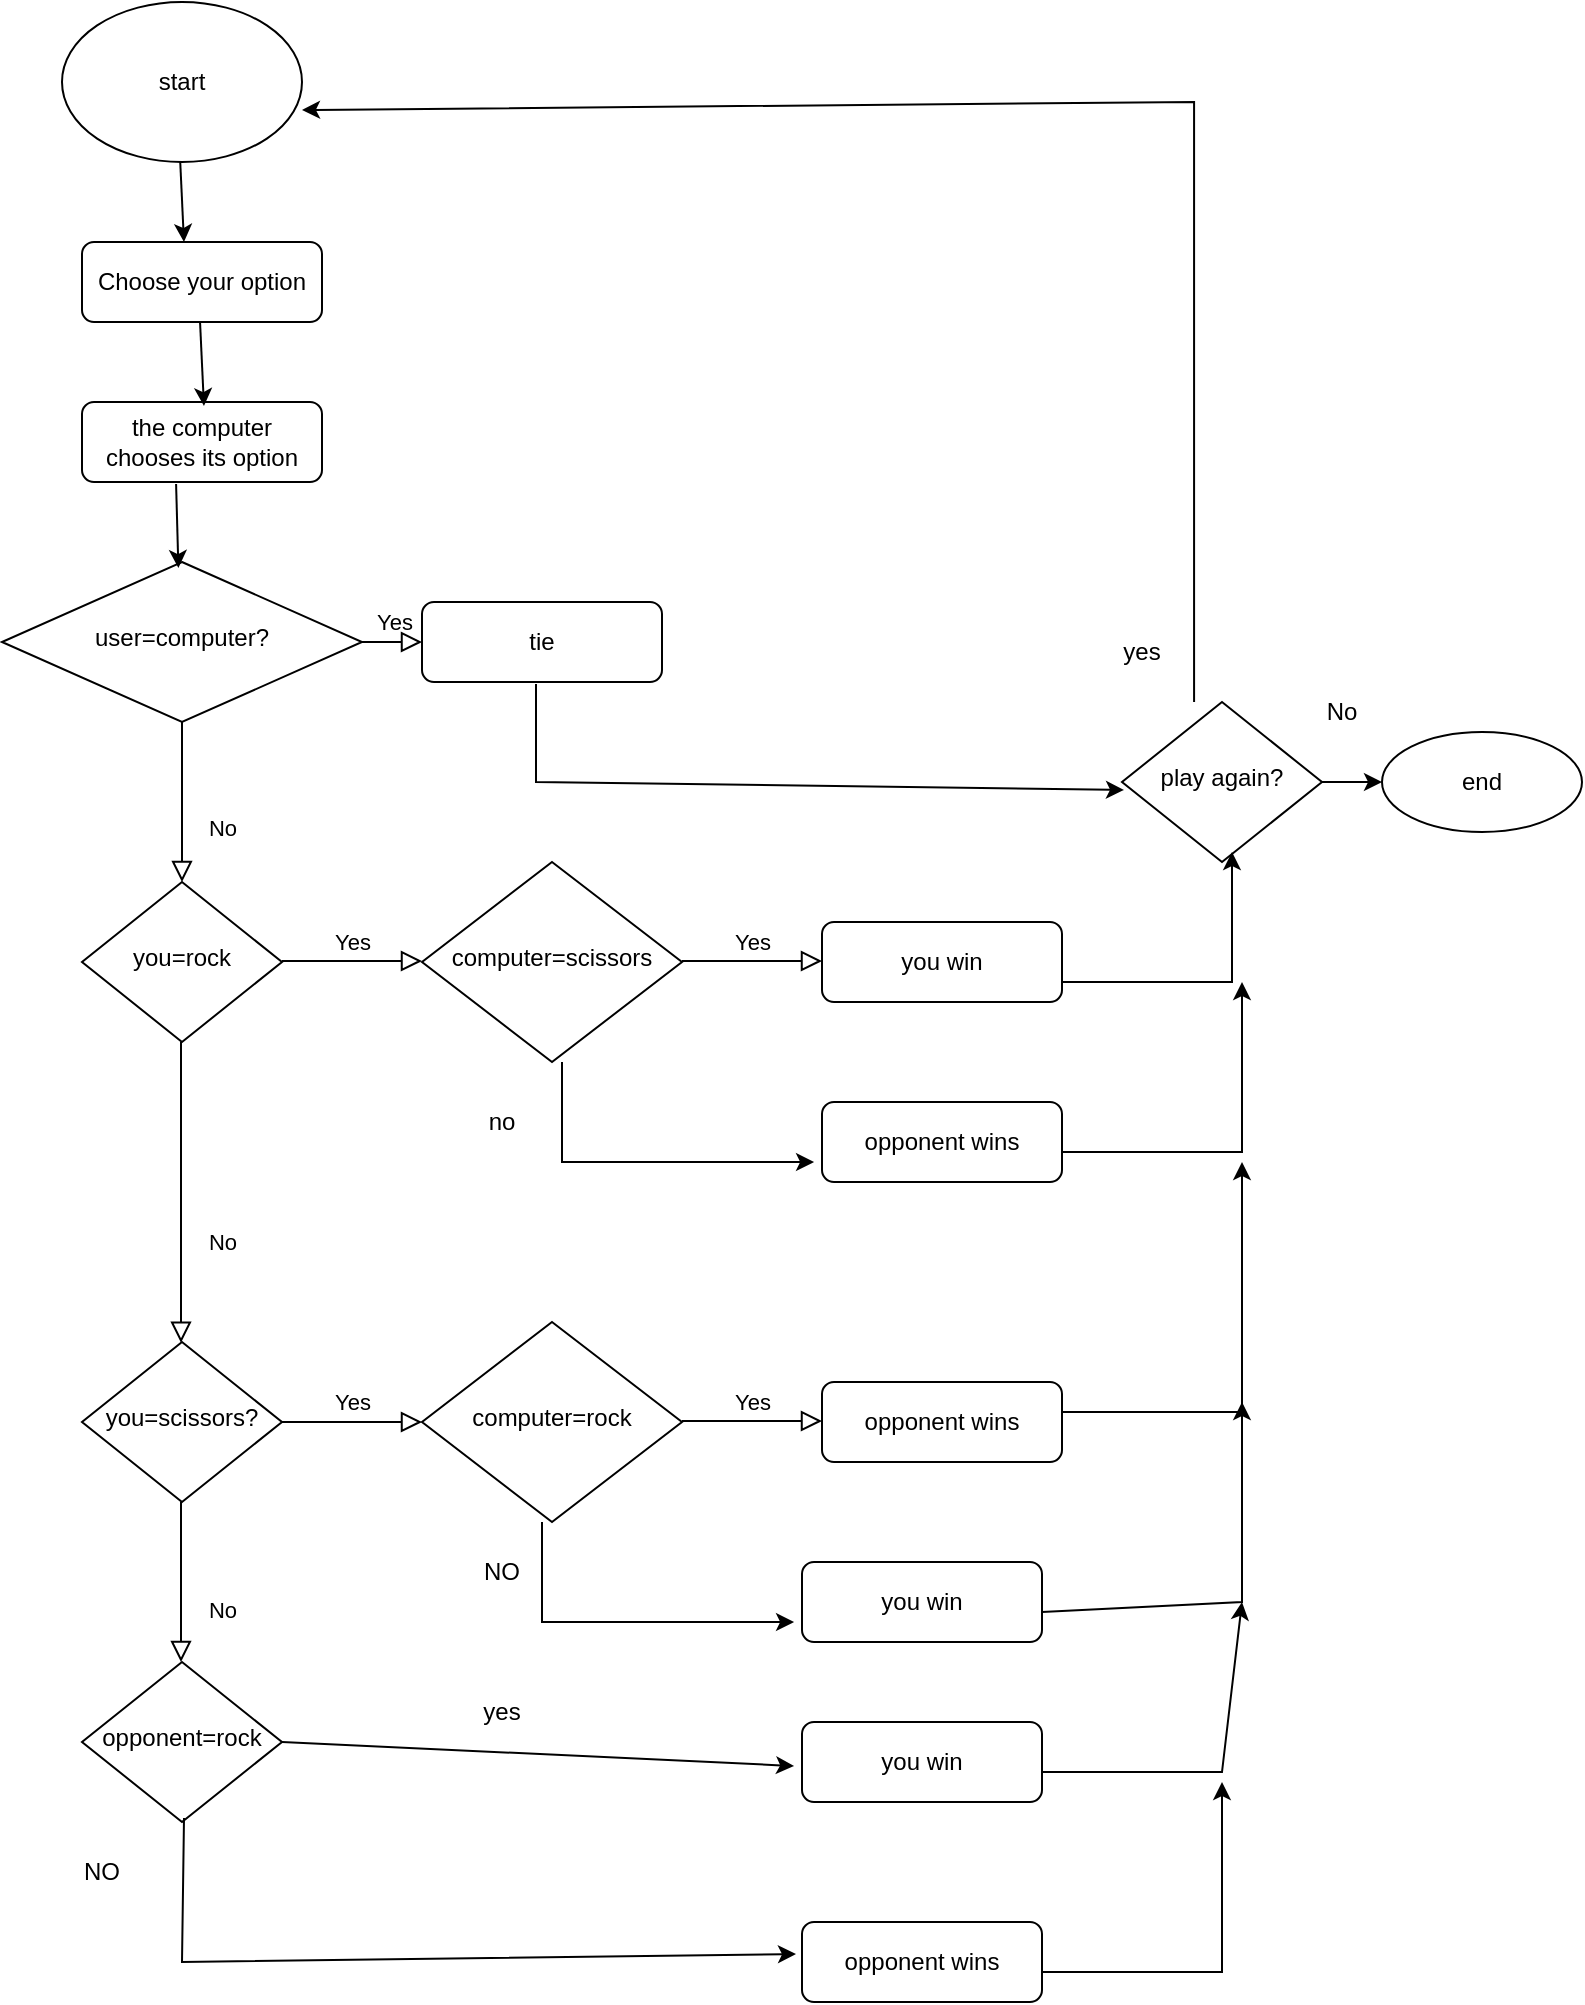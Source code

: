 <mxfile version="17.4.5" type="device"><diagram id="C5RBs43oDa-KdzZeNtuy" name="Page-1"><mxGraphModel dx="1422" dy="754" grid="1" gridSize="10" guides="1" tooltips="1" connect="0" arrows="1" fold="1" page="1" pageScale="1" pageWidth="827" pageHeight="1169" math="0" shadow="0"><root><mxCell id="WIyWlLk6GJQsqaUBKTNV-0"/><mxCell id="WIyWlLk6GJQsqaUBKTNV-1" parent="WIyWlLk6GJQsqaUBKTNV-0"/><mxCell id="WIyWlLk6GJQsqaUBKTNV-8" value="No" style="rounded=0;html=1;jettySize=auto;orthogonalLoop=1;fontSize=11;endArrow=block;endFill=0;endSize=8;strokeWidth=1;shadow=0;labelBackgroundColor=none;edgeStyle=orthogonalEdgeStyle;" parent="WIyWlLk6GJQsqaUBKTNV-1" source="WIyWlLk6GJQsqaUBKTNV-10" edge="1"><mxGeometry x="0.333" y="20" relative="1" as="geometry"><mxPoint as="offset"/><mxPoint x="100" y="480" as="targetPoint"/></mxGeometry></mxCell><mxCell id="WIyWlLk6GJQsqaUBKTNV-9" value="Yes" style="edgeStyle=orthogonalEdgeStyle;rounded=0;html=1;jettySize=auto;orthogonalLoop=1;fontSize=11;endArrow=block;endFill=0;endSize=8;strokeWidth=1;shadow=0;labelBackgroundColor=none;" parent="WIyWlLk6GJQsqaUBKTNV-1" source="WIyWlLk6GJQsqaUBKTNV-10" edge="1"><mxGeometry y="10" relative="1" as="geometry"><mxPoint as="offset"/><mxPoint x="220" y="360" as="targetPoint"/></mxGeometry></mxCell><mxCell id="WIyWlLk6GJQsqaUBKTNV-10" value="user=computer?" style="rhombus;whiteSpace=wrap;html=1;shadow=0;fontFamily=Helvetica;fontSize=12;align=center;strokeWidth=1;spacing=6;spacingTop=-4;" parent="WIyWlLk6GJQsqaUBKTNV-1" vertex="1"><mxGeometry x="10" y="320" width="180" height="80" as="geometry"/></mxCell><mxCell id="YbFul8iF4Jmx3LazyEIa-0" value="Choose your option" style="rounded=1;whiteSpace=wrap;html=1;fontSize=12;glass=0;strokeWidth=1;shadow=0;" vertex="1" parent="WIyWlLk6GJQsqaUBKTNV-1"><mxGeometry x="50" y="160" width="120" height="40" as="geometry"/></mxCell><mxCell id="YbFul8iF4Jmx3LazyEIa-1" value="the computer chooses its option" style="rounded=1;whiteSpace=wrap;html=1;fontSize=12;glass=0;strokeWidth=1;shadow=0;" vertex="1" parent="WIyWlLk6GJQsqaUBKTNV-1"><mxGeometry x="50" y="240" width="120" height="40" as="geometry"/></mxCell><mxCell id="YbFul8iF4Jmx3LazyEIa-2" value="you=rock" style="rhombus;whiteSpace=wrap;html=1;shadow=0;fontFamily=Helvetica;fontSize=12;align=center;strokeWidth=1;spacing=6;spacingTop=-4;" vertex="1" parent="WIyWlLk6GJQsqaUBKTNV-1"><mxGeometry x="50" y="480" width="100" height="80" as="geometry"/></mxCell><mxCell id="YbFul8iF4Jmx3LazyEIa-3" value="Yes" style="edgeStyle=orthogonalEdgeStyle;rounded=0;html=1;jettySize=auto;orthogonalLoop=1;fontSize=11;endArrow=block;endFill=0;endSize=8;strokeWidth=1;shadow=0;labelBackgroundColor=none;" edge="1" parent="WIyWlLk6GJQsqaUBKTNV-1"><mxGeometry y="10" relative="1" as="geometry"><mxPoint as="offset"/><mxPoint x="150" y="519.5" as="sourcePoint"/><mxPoint x="220" y="519.5" as="targetPoint"/></mxGeometry></mxCell><mxCell id="YbFul8iF4Jmx3LazyEIa-4" value="No" style="rounded=0;html=1;jettySize=auto;orthogonalLoop=1;fontSize=11;endArrow=block;endFill=0;endSize=8;strokeWidth=1;shadow=0;labelBackgroundColor=none;edgeStyle=orthogonalEdgeStyle;" edge="1" parent="WIyWlLk6GJQsqaUBKTNV-1" target="YbFul8iF4Jmx3LazyEIa-12"><mxGeometry x="0.333" y="20" relative="1" as="geometry"><mxPoint as="offset"/><mxPoint x="99.5" y="560" as="sourcePoint"/><mxPoint x="99.5" y="640" as="targetPoint"/></mxGeometry></mxCell><mxCell id="YbFul8iF4Jmx3LazyEIa-5" value="computer=scissors" style="rhombus;whiteSpace=wrap;html=1;shadow=0;fontFamily=Helvetica;fontSize=12;align=center;strokeWidth=1;spacing=6;spacingTop=-4;" vertex="1" parent="WIyWlLk6GJQsqaUBKTNV-1"><mxGeometry x="220" y="470" width="130" height="100" as="geometry"/></mxCell><mxCell id="YbFul8iF4Jmx3LazyEIa-6" value="Yes" style="edgeStyle=orthogonalEdgeStyle;rounded=0;html=1;jettySize=auto;orthogonalLoop=1;fontSize=11;endArrow=block;endFill=0;endSize=8;strokeWidth=1;shadow=0;labelBackgroundColor=none;" edge="1" parent="WIyWlLk6GJQsqaUBKTNV-1"><mxGeometry y="10" relative="1" as="geometry"><mxPoint as="offset"/><mxPoint x="350" y="519.5" as="sourcePoint"/><mxPoint x="420" y="519.5" as="targetPoint"/></mxGeometry></mxCell><mxCell id="YbFul8iF4Jmx3LazyEIa-10" value="opponent wins" style="rounded=1;whiteSpace=wrap;html=1;fontSize=12;glass=0;strokeWidth=1;shadow=0;" vertex="1" parent="WIyWlLk6GJQsqaUBKTNV-1"><mxGeometry x="420" y="590" width="120" height="40" as="geometry"/></mxCell><mxCell id="YbFul8iF4Jmx3LazyEIa-11" value="you win" style="rounded=1;whiteSpace=wrap;html=1;fontSize=12;glass=0;strokeWidth=1;shadow=0;" vertex="1" parent="WIyWlLk6GJQsqaUBKTNV-1"><mxGeometry x="420" y="500" width="120" height="40" as="geometry"/></mxCell><mxCell id="YbFul8iF4Jmx3LazyEIa-12" value="you=scissors?" style="rhombus;whiteSpace=wrap;html=1;shadow=0;fontFamily=Helvetica;fontSize=12;align=center;strokeWidth=1;spacing=6;spacingTop=-4;" vertex="1" parent="WIyWlLk6GJQsqaUBKTNV-1"><mxGeometry x="50" y="710" width="100" height="80" as="geometry"/></mxCell><mxCell id="YbFul8iF4Jmx3LazyEIa-13" value="Yes" style="edgeStyle=orthogonalEdgeStyle;rounded=0;html=1;jettySize=auto;orthogonalLoop=1;fontSize=11;endArrow=block;endFill=0;endSize=8;strokeWidth=1;shadow=0;labelBackgroundColor=none;" edge="1" parent="WIyWlLk6GJQsqaUBKTNV-1"><mxGeometry y="10" relative="1" as="geometry"><mxPoint as="offset"/><mxPoint x="150" y="750" as="sourcePoint"/><mxPoint x="220" y="750" as="targetPoint"/></mxGeometry></mxCell><mxCell id="YbFul8iF4Jmx3LazyEIa-14" value="No" style="rounded=0;html=1;jettySize=auto;orthogonalLoop=1;fontSize=11;endArrow=block;endFill=0;endSize=8;strokeWidth=1;shadow=0;labelBackgroundColor=none;edgeStyle=orthogonalEdgeStyle;" edge="1" parent="WIyWlLk6GJQsqaUBKTNV-1"><mxGeometry x="0.333" y="20" relative="1" as="geometry"><mxPoint as="offset"/><mxPoint x="99.5" y="790" as="sourcePoint"/><mxPoint x="99.5" y="870" as="targetPoint"/></mxGeometry></mxCell><mxCell id="YbFul8iF4Jmx3LazyEIa-15" value="computer=rock" style="rhombus;whiteSpace=wrap;html=1;shadow=0;fontFamily=Helvetica;fontSize=12;align=center;strokeWidth=1;spacing=6;spacingTop=-4;" vertex="1" parent="WIyWlLk6GJQsqaUBKTNV-1"><mxGeometry x="220" y="700" width="130" height="100" as="geometry"/></mxCell><mxCell id="YbFul8iF4Jmx3LazyEIa-25" value="opponent=rock" style="rhombus;whiteSpace=wrap;html=1;shadow=0;fontFamily=Helvetica;fontSize=12;align=center;strokeWidth=1;spacing=6;spacingTop=-4;" vertex="1" parent="WIyWlLk6GJQsqaUBKTNV-1"><mxGeometry x="50" y="870" width="100" height="80" as="geometry"/></mxCell><mxCell id="YbFul8iF4Jmx3LazyEIa-32" value="" style="endArrow=classic;html=1;rounded=0;exitX=0.51;exitY=0.975;exitDx=0;exitDy=0;exitPerimeter=0;entryX=-0.025;entryY=0.4;entryDx=0;entryDy=0;entryPerimeter=0;" edge="1" parent="WIyWlLk6GJQsqaUBKTNV-1" source="YbFul8iF4Jmx3LazyEIa-25" target="YbFul8iF4Jmx3LazyEIa-51"><mxGeometry width="50" height="50" relative="1" as="geometry"><mxPoint x="110" y="990" as="sourcePoint"/><mxPoint x="100" y="1020" as="targetPoint"/><Array as="points"><mxPoint x="100" y="1020"/></Array></mxGeometry></mxCell><mxCell id="YbFul8iF4Jmx3LazyEIa-34" value="NO" style="text;html=1;strokeColor=none;fillColor=none;align=center;verticalAlign=middle;whiteSpace=wrap;rounded=0;" vertex="1" parent="WIyWlLk6GJQsqaUBKTNV-1"><mxGeometry x="30" y="960" width="60" height="30" as="geometry"/></mxCell><mxCell id="YbFul8iF4Jmx3LazyEIa-35" value="" style="endArrow=classic;html=1;rounded=0;exitX=0.392;exitY=1.025;exitDx=0;exitDy=0;exitPerimeter=0;entryX=0.49;entryY=0.038;entryDx=0;entryDy=0;entryPerimeter=0;" edge="1" parent="WIyWlLk6GJQsqaUBKTNV-1" source="YbFul8iF4Jmx3LazyEIa-1" target="WIyWlLk6GJQsqaUBKTNV-10"><mxGeometry width="50" height="50" relative="1" as="geometry"><mxPoint x="190" y="320" as="sourcePoint"/><mxPoint x="240" y="270" as="targetPoint"/></mxGeometry></mxCell><mxCell id="YbFul8iF4Jmx3LazyEIa-36" value="" style="endArrow=classic;html=1;rounded=0;exitX=0.392;exitY=1.025;exitDx=0;exitDy=0;exitPerimeter=0;entryX=0.49;entryY=0.038;entryDx=0;entryDy=0;entryPerimeter=0;" edge="1" parent="WIyWlLk6GJQsqaUBKTNV-1"><mxGeometry width="50" height="50" relative="1" as="geometry"><mxPoint x="99.02" y="117.96" as="sourcePoint"/><mxPoint x="100.98" y="160.0" as="targetPoint"/></mxGeometry></mxCell><mxCell id="YbFul8iF4Jmx3LazyEIa-37" value="" style="endArrow=classic;html=1;rounded=0;exitX=0.392;exitY=1.025;exitDx=0;exitDy=0;exitPerimeter=0;entryX=0.49;entryY=0.038;entryDx=0;entryDy=0;entryPerimeter=0;" edge="1" parent="WIyWlLk6GJQsqaUBKTNV-1"><mxGeometry width="50" height="50" relative="1" as="geometry"><mxPoint x="109.02" y="200" as="sourcePoint"/><mxPoint x="110.98" y="242.04" as="targetPoint"/></mxGeometry></mxCell><mxCell id="YbFul8iF4Jmx3LazyEIa-38" value="tie" style="rounded=1;whiteSpace=wrap;html=1;fontSize=12;glass=0;strokeWidth=1;shadow=0;" vertex="1" parent="WIyWlLk6GJQsqaUBKTNV-1"><mxGeometry x="220" y="340" width="120" height="40" as="geometry"/></mxCell><mxCell id="YbFul8iF4Jmx3LazyEIa-39" value="play again?" style="rhombus;whiteSpace=wrap;html=1;shadow=0;fontFamily=Helvetica;fontSize=12;align=center;strokeWidth=1;spacing=6;spacingTop=-4;" vertex="1" parent="WIyWlLk6GJQsqaUBKTNV-1"><mxGeometry x="570" y="390" width="100" height="80" as="geometry"/></mxCell><mxCell id="YbFul8iF4Jmx3LazyEIa-40" value="" style="endArrow=classic;html=1;rounded=0;entryX=0.01;entryY=0.55;entryDx=0;entryDy=0;entryPerimeter=0;exitX=0.475;exitY=1.025;exitDx=0;exitDy=0;exitPerimeter=0;" edge="1" parent="WIyWlLk6GJQsqaUBKTNV-1" source="YbFul8iF4Jmx3LazyEIa-38" target="YbFul8iF4Jmx3LazyEIa-39"><mxGeometry width="50" height="50" relative="1" as="geometry"><mxPoint x="340" y="360" as="sourcePoint"/><mxPoint x="390" y="310" as="targetPoint"/><Array as="points"><mxPoint x="277" y="430"/></Array></mxGeometry></mxCell><mxCell id="YbFul8iF4Jmx3LazyEIa-41" value="" style="endArrow=classic;html=1;rounded=0;entryX=0.55;entryY=0.938;entryDx=0;entryDy=0;entryPerimeter=0;exitX=1;exitY=0.75;exitDx=0;exitDy=0;exitPerimeter=0;" edge="1" parent="WIyWlLk6GJQsqaUBKTNV-1" source="YbFul8iF4Jmx3LazyEIa-11" target="YbFul8iF4Jmx3LazyEIa-39"><mxGeometry width="50" height="50" relative="1" as="geometry"><mxPoint x="470" y="500" as="sourcePoint"/><mxPoint x="520" y="450" as="targetPoint"/><Array as="points"><mxPoint x="625" y="530"/></Array></mxGeometry></mxCell><mxCell id="YbFul8iF4Jmx3LazyEIa-42" value="" style="endArrow=classic;html=1;rounded=0;entryX=-0.033;entryY=0.75;entryDx=0;entryDy=0;entryPerimeter=0;" edge="1" parent="WIyWlLk6GJQsqaUBKTNV-1" target="YbFul8iF4Jmx3LazyEIa-10"><mxGeometry width="50" height="50" relative="1" as="geometry"><mxPoint x="290" y="570" as="sourcePoint"/><mxPoint x="340" y="520" as="targetPoint"/><Array as="points"><mxPoint x="290" y="620"/></Array></mxGeometry></mxCell><mxCell id="YbFul8iF4Jmx3LazyEIa-43" value="no" style="text;html=1;strokeColor=none;fillColor=none;align=center;verticalAlign=middle;whiteSpace=wrap;rounded=0;" vertex="1" parent="WIyWlLk6GJQsqaUBKTNV-1"><mxGeometry x="230" y="585" width="60" height="30" as="geometry"/></mxCell><mxCell id="YbFul8iF4Jmx3LazyEIa-44" value="Yes" style="edgeStyle=orthogonalEdgeStyle;rounded=0;html=1;jettySize=auto;orthogonalLoop=1;fontSize=11;endArrow=block;endFill=0;endSize=8;strokeWidth=1;shadow=0;labelBackgroundColor=none;" edge="1" parent="WIyWlLk6GJQsqaUBKTNV-1"><mxGeometry y="10" relative="1" as="geometry"><mxPoint as="offset"/><mxPoint x="350" y="749.5" as="sourcePoint"/><mxPoint x="420" y="749.5" as="targetPoint"/></mxGeometry></mxCell><mxCell id="YbFul8iF4Jmx3LazyEIa-45" value="opponent wins" style="rounded=1;whiteSpace=wrap;html=1;fontSize=12;glass=0;strokeWidth=1;shadow=0;" vertex="1" parent="WIyWlLk6GJQsqaUBKTNV-1"><mxGeometry x="420" y="730" width="120" height="40" as="geometry"/></mxCell><mxCell id="YbFul8iF4Jmx3LazyEIa-46" value="you win" style="rounded=1;whiteSpace=wrap;html=1;fontSize=12;glass=0;strokeWidth=1;shadow=0;" vertex="1" parent="WIyWlLk6GJQsqaUBKTNV-1"><mxGeometry x="410" y="820" width="120" height="40" as="geometry"/></mxCell><mxCell id="YbFul8iF4Jmx3LazyEIa-47" value="" style="endArrow=classic;html=1;rounded=0;entryX=-0.033;entryY=0.75;entryDx=0;entryDy=0;entryPerimeter=0;" edge="1" parent="WIyWlLk6GJQsqaUBKTNV-1" target="YbFul8iF4Jmx3LazyEIa-46"><mxGeometry width="50" height="50" relative="1" as="geometry"><mxPoint x="280" y="800" as="sourcePoint"/><mxPoint x="330" y="750" as="targetPoint"/><Array as="points"><mxPoint x="280" y="850"/></Array></mxGeometry></mxCell><mxCell id="YbFul8iF4Jmx3LazyEIa-48" value="NO" style="text;html=1;strokeColor=none;fillColor=none;align=center;verticalAlign=middle;whiteSpace=wrap;rounded=0;" vertex="1" parent="WIyWlLk6GJQsqaUBKTNV-1"><mxGeometry x="230" y="810" width="60" height="30" as="geometry"/></mxCell><mxCell id="YbFul8iF4Jmx3LazyEIa-50" value="you win" style="rounded=1;whiteSpace=wrap;html=1;fontSize=12;glass=0;strokeWidth=1;shadow=0;" vertex="1" parent="WIyWlLk6GJQsqaUBKTNV-1"><mxGeometry x="410" y="900" width="120" height="40" as="geometry"/></mxCell><mxCell id="YbFul8iF4Jmx3LazyEIa-51" value="opponent wins" style="rounded=1;whiteSpace=wrap;html=1;fontSize=12;glass=0;strokeWidth=1;shadow=0;" vertex="1" parent="WIyWlLk6GJQsqaUBKTNV-1"><mxGeometry x="410" y="1000" width="120" height="40" as="geometry"/></mxCell><mxCell id="YbFul8iF4Jmx3LazyEIa-52" value="" style="endArrow=classic;html=1;rounded=0;entryX=-0.033;entryY=0.55;entryDx=0;entryDy=0;entryPerimeter=0;" edge="1" parent="WIyWlLk6GJQsqaUBKTNV-1" target="YbFul8iF4Jmx3LazyEIa-50"><mxGeometry width="50" height="50" relative="1" as="geometry"><mxPoint x="150" y="910" as="sourcePoint"/><mxPoint x="200" y="860" as="targetPoint"/></mxGeometry></mxCell><mxCell id="YbFul8iF4Jmx3LazyEIa-53" value="yes" style="text;html=1;strokeColor=none;fillColor=none;align=center;verticalAlign=middle;whiteSpace=wrap;rounded=0;" vertex="1" parent="WIyWlLk6GJQsqaUBKTNV-1"><mxGeometry x="230" y="880" width="60" height="30" as="geometry"/></mxCell><mxCell id="YbFul8iF4Jmx3LazyEIa-54" value="" style="endArrow=classic;html=1;rounded=0;" edge="1" parent="WIyWlLk6GJQsqaUBKTNV-1"><mxGeometry width="50" height="50" relative="1" as="geometry"><mxPoint x="540" y="745" as="sourcePoint"/><mxPoint x="630" y="620" as="targetPoint"/><Array as="points"><mxPoint x="630" y="745"/></Array></mxGeometry></mxCell><mxCell id="YbFul8iF4Jmx3LazyEIa-55" value="" style="endArrow=classic;html=1;rounded=0;" edge="1" parent="WIyWlLk6GJQsqaUBKTNV-1"><mxGeometry width="50" height="50" relative="1" as="geometry"><mxPoint x="540" y="615" as="sourcePoint"/><mxPoint x="630" y="530" as="targetPoint"/><Array as="points"><mxPoint x="630" y="615"/></Array></mxGeometry></mxCell><mxCell id="YbFul8iF4Jmx3LazyEIa-56" value="" style="endArrow=classic;html=1;rounded=0;" edge="1" parent="WIyWlLk6GJQsqaUBKTNV-1"><mxGeometry width="50" height="50" relative="1" as="geometry"><mxPoint x="530" y="845" as="sourcePoint"/><mxPoint x="630" y="740" as="targetPoint"/><Array as="points"><mxPoint x="630" y="840"/></Array></mxGeometry></mxCell><mxCell id="YbFul8iF4Jmx3LazyEIa-57" value="" style="endArrow=classic;html=1;rounded=0;" edge="1" parent="WIyWlLk6GJQsqaUBKTNV-1"><mxGeometry width="50" height="50" relative="1" as="geometry"><mxPoint x="530" y="925" as="sourcePoint"/><mxPoint x="630" y="840" as="targetPoint"/><Array as="points"><mxPoint x="620" y="925"/></Array></mxGeometry></mxCell><mxCell id="YbFul8iF4Jmx3LazyEIa-58" value="" style="endArrow=classic;html=1;rounded=0;" edge="1" parent="WIyWlLk6GJQsqaUBKTNV-1"><mxGeometry width="50" height="50" relative="1" as="geometry"><mxPoint x="530" y="1025" as="sourcePoint"/><mxPoint x="620" y="930" as="targetPoint"/><Array as="points"><mxPoint x="620" y="1025"/></Array></mxGeometry></mxCell><mxCell id="YbFul8iF4Jmx3LazyEIa-59" value="" style="endArrow=classic;html=1;rounded=0;entryX=1.033;entryY=0.35;entryDx=0;entryDy=0;entryPerimeter=0;" edge="1" parent="WIyWlLk6GJQsqaUBKTNV-1"><mxGeometry width="50" height="50" relative="1" as="geometry"><mxPoint x="606.04" y="390" as="sourcePoint"/><mxPoint x="160.0" y="94" as="targetPoint"/><Array as="points"><mxPoint x="606.04" y="90"/></Array></mxGeometry></mxCell><mxCell id="YbFul8iF4Jmx3LazyEIa-60" value="yes" style="text;html=1;strokeColor=none;fillColor=none;align=center;verticalAlign=middle;whiteSpace=wrap;rounded=0;" vertex="1" parent="WIyWlLk6GJQsqaUBKTNV-1"><mxGeometry x="550" y="350" width="60" height="30" as="geometry"/></mxCell><mxCell id="YbFul8iF4Jmx3LazyEIa-61" value="start" style="ellipse;whiteSpace=wrap;html=1;" vertex="1" parent="WIyWlLk6GJQsqaUBKTNV-1"><mxGeometry x="40" y="40" width="120" height="80" as="geometry"/></mxCell><mxCell id="YbFul8iF4Jmx3LazyEIa-62" value="" style="endArrow=classic;html=1;rounded=0;" edge="1" parent="WIyWlLk6GJQsqaUBKTNV-1" target="YbFul8iF4Jmx3LazyEIa-63"><mxGeometry width="50" height="50" relative="1" as="geometry"><mxPoint x="670" y="430" as="sourcePoint"/><mxPoint x="740" y="430" as="targetPoint"/></mxGeometry></mxCell><mxCell id="YbFul8iF4Jmx3LazyEIa-63" value="end" style="ellipse;whiteSpace=wrap;html=1;" vertex="1" parent="WIyWlLk6GJQsqaUBKTNV-1"><mxGeometry x="700" y="405" width="100" height="50" as="geometry"/></mxCell><mxCell id="YbFul8iF4Jmx3LazyEIa-64" value="No" style="text;html=1;strokeColor=none;fillColor=none;align=center;verticalAlign=middle;whiteSpace=wrap;rounded=0;" vertex="1" parent="WIyWlLk6GJQsqaUBKTNV-1"><mxGeometry x="650" y="380" width="60" height="30" as="geometry"/></mxCell></root></mxGraphModel></diagram></mxfile>